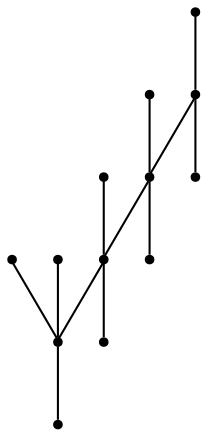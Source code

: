 graph {
  node [shape=point,comment="{\"directed\":false,\"doi\":\"10.1007/978-3-319-73915-1_24\",\"figure\":\"3 (2)\"}"]

  v0 [pos="1189.1362543685348,554.5935676275853"]
  v1 [pos="1104.3895537426663,607.5628175527506"]
  v2 [pos="1104.3885045337743,555.4436071774472"]
  v3 [pos="1019.641581348444,555.4436071774472"]
  v4 [pos="955.5168271414676,645.4808893703155"]
  v5 [pos="955.5157620354712,697.5978423844565"]
  v6 [pos="870.7720341681301,645.4808893703154"]
  v7 [pos="794.2973600353289,741.3658338607811"]
  v8 [pos="794.2983774500119,793.4900199687877"]
  v9 [pos="709.5505322326251,741.365833860781"]
  v10 [pos="645.4257462314399,831.4060887757436"]
  v11 [pos="645.4267477490187,883.5252991510471"]
  v12 [pos="560.676820010952,831.4060887757436"]

  v0 -- v1 [id="-1",pos="1189.1362543685348,554.5935676275853 1104.3895537426663,607.5628175527506 1104.3895537426663,607.5628175527506 1104.3895537426663,607.5628175527506"]
  v11 -- v8 [id="-4",pos="645.4267477490187,883.5252991510471 794.2983774500119,793.4900199687877 794.2983774500119,793.4900199687877 794.2983774500119,793.4900199687877"]
  v11 -- v10 [id="-5",pos="645.4267477490187,883.5252991510471 645.4257462314399,831.4060887757436 645.4257462314399,831.4060887757436 645.4257462314399,831.4060887757436"]
  v12 -- v11 [id="-6",pos="560.676820010952,831.4060887757436 645.4267477490187,883.5252991510471 645.4267477490187,883.5252991510471 645.4267477490187,883.5252991510471"]
  v9 -- v8 [id="-8",pos="709.5505322326251,741.365833860781 794.2983774500119,793.4900199687877 794.2983774500119,793.4900199687877 794.2983774500119,793.4900199687877"]
  v6 -- v5 [id="-12",pos="870.7720341681301,645.4808893703154 955.5157620354712,697.5978423844565 955.5157620354712,697.5978423844565 955.5157620354712,697.5978423844565"]
  v5 -- v1 [id="-13",pos="955.5157620354712,697.5978423844565 1104.3895537426663,607.5628175527506 1104.3895537426663,607.5628175527506 1104.3895537426663,607.5628175527506"]
  v5 -- v4 [id="-14",pos="955.5157620354712,697.5978423844565 955.5168271414676,645.4808893703155 955.5168271414676,645.4808893703155 955.5168271414676,645.4808893703155"]
  v3 -- v1 [id="-17",pos="1019.641581348444,555.4436071774472 1104.3895537426663,607.5628175527506 1104.3895537426663,607.5628175527506 1104.3895537426663,607.5628175527506"]
  v1 -- v2 [id="-18",pos="1104.3895537426663,607.5628175527506 1104.3885045337743,555.4436071774472 1104.3885045337743,555.4436071774472 1104.3885045337743,555.4436071774472"]
  v8 -- v7 [id="-21",pos="794.2983774500119,793.4900199687877 794.2973600353289,741.3658338607811 794.2973600353289,741.3658338607811 794.2973600353289,741.3658338607811"]
  v8 -- v5 [id="-22",pos="794.2983774500119,793.4900199687877 955.5157620354712,697.5978423844565 955.5157620354712,697.5978423844565 955.5157620354712,697.5978423844565"]
}